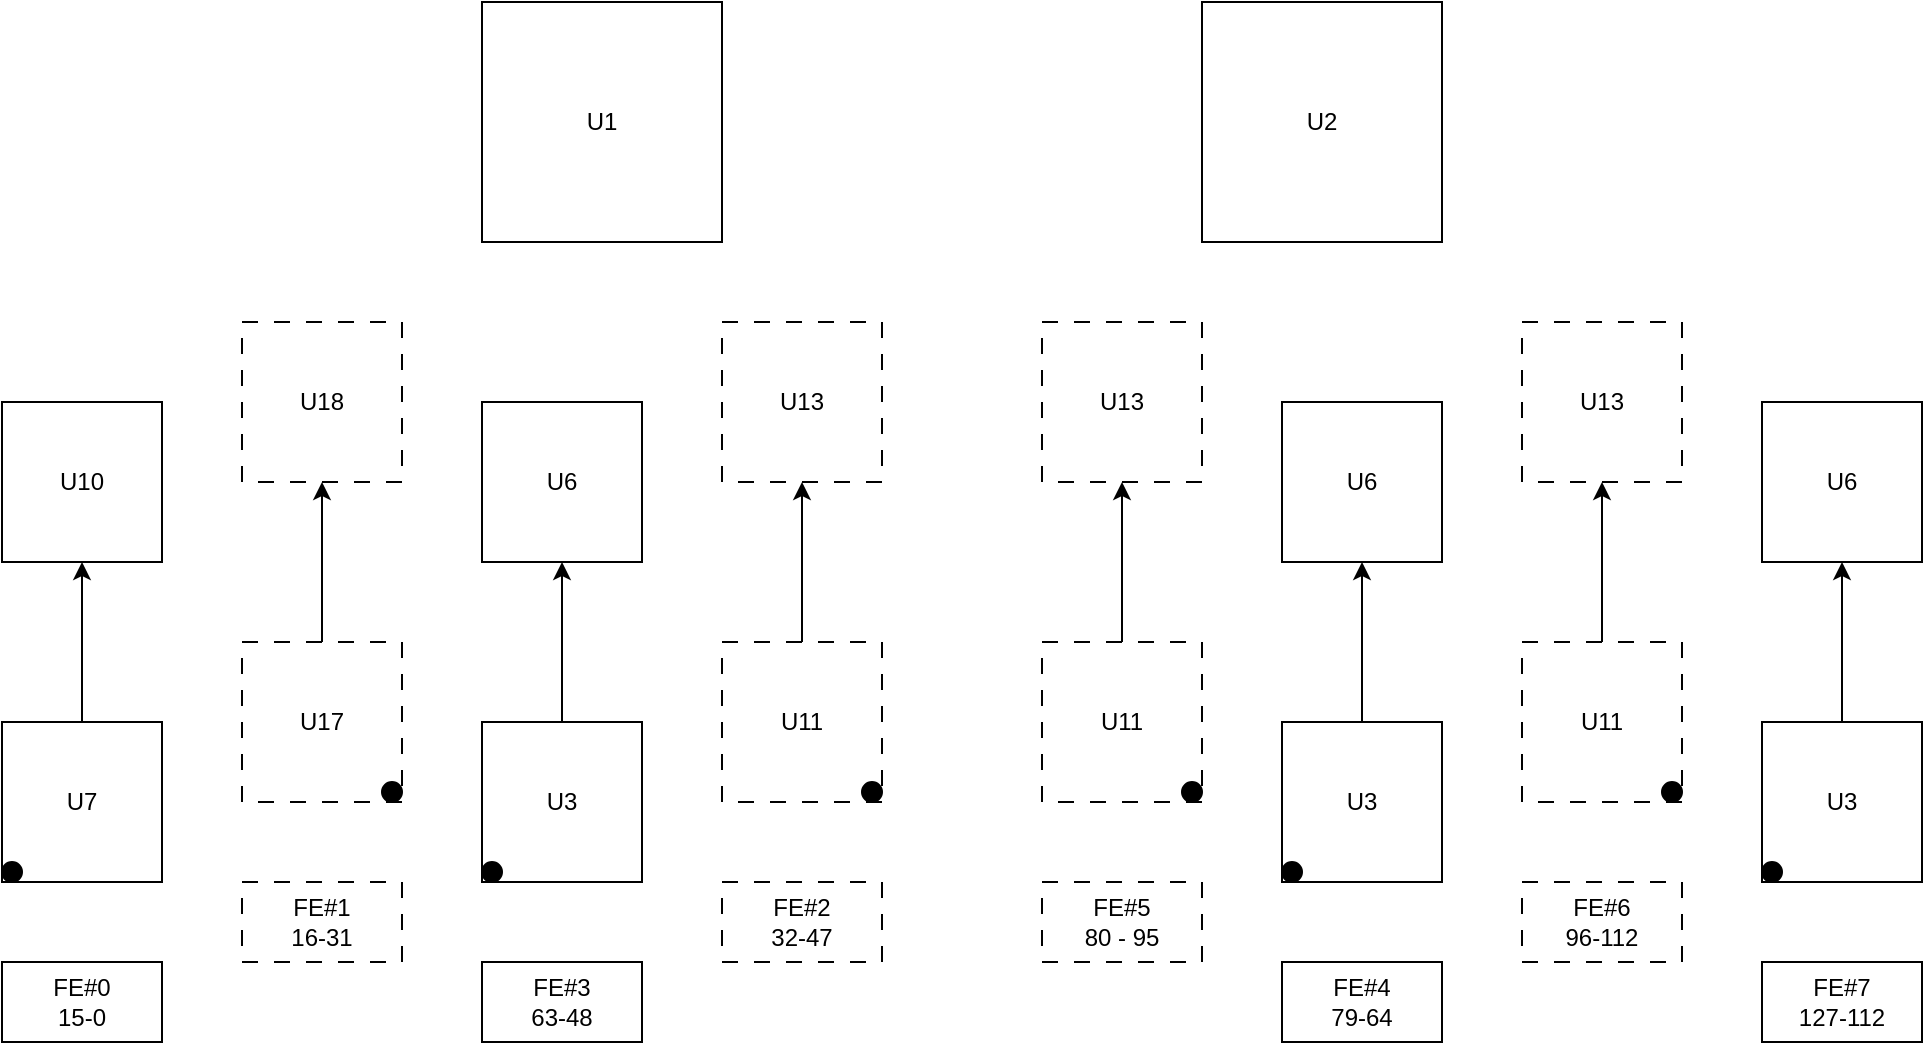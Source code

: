 <mxfile version="28.1.2">
  <diagram name="Page-1" id="A9jA2gEZG5VGSnpE-niy">
    <mxGraphModel dx="1621" dy="871" grid="1" gridSize="10" guides="1" tooltips="1" connect="1" arrows="1" fold="1" page="1" pageScale="1" pageWidth="1100" pageHeight="850" math="0" shadow="0">
      <root>
        <mxCell id="0" />
        <mxCell id="1" parent="0" />
        <mxCell id="WQZsSQplvxRrFOOx9UGh-1" value="U1" style="rounded=0;whiteSpace=wrap;html=1;" vertex="1" parent="1">
          <mxGeometry x="360" y="120" width="120" height="120" as="geometry" />
        </mxCell>
        <mxCell id="WQZsSQplvxRrFOOx9UGh-2" value="U2" style="rounded=0;whiteSpace=wrap;html=1;" vertex="1" parent="1">
          <mxGeometry x="720" y="120" width="120" height="120" as="geometry" />
        </mxCell>
        <mxCell id="WQZsSQplvxRrFOOx9UGh-3" value="U10" style="rounded=0;whiteSpace=wrap;html=1;" vertex="1" parent="1">
          <mxGeometry x="120" y="320" width="80" height="80" as="geometry" />
        </mxCell>
        <mxCell id="WQZsSQplvxRrFOOx9UGh-4" value="U18" style="rounded=0;whiteSpace=wrap;html=1;dashed=1;dashPattern=8 8;" vertex="1" parent="1">
          <mxGeometry x="240" y="280" width="80" height="80" as="geometry" />
        </mxCell>
        <mxCell id="WQZsSQplvxRrFOOx9UGh-19" style="edgeStyle=orthogonalEdgeStyle;rounded=0;orthogonalLoop=1;jettySize=auto;html=1;exitX=0.5;exitY=0;exitDx=0;exitDy=0;entryX=0.5;entryY=1;entryDx=0;entryDy=0;" edge="1" parent="1" source="WQZsSQplvxRrFOOx9UGh-5" target="WQZsSQplvxRrFOOx9UGh-3">
          <mxGeometry relative="1" as="geometry" />
        </mxCell>
        <mxCell id="WQZsSQplvxRrFOOx9UGh-5" value="U7" style="rounded=0;whiteSpace=wrap;html=1;" vertex="1" parent="1">
          <mxGeometry x="120" y="480" width="80" height="80" as="geometry" />
        </mxCell>
        <mxCell id="WQZsSQplvxRrFOOx9UGh-20" style="edgeStyle=orthogonalEdgeStyle;rounded=0;orthogonalLoop=1;jettySize=auto;html=1;exitX=0.5;exitY=0;exitDx=0;exitDy=0;entryX=0.5;entryY=1;entryDx=0;entryDy=0;" edge="1" parent="1" source="WQZsSQplvxRrFOOx9UGh-6" target="WQZsSQplvxRrFOOx9UGh-4">
          <mxGeometry relative="1" as="geometry" />
        </mxCell>
        <mxCell id="WQZsSQplvxRrFOOx9UGh-6" value="U17" style="rounded=0;whiteSpace=wrap;html=1;dashed=1;dashPattern=8 8;" vertex="1" parent="1">
          <mxGeometry x="240" y="440" width="80" height="80" as="geometry" />
        </mxCell>
        <mxCell id="WQZsSQplvxRrFOOx9UGh-7" value="U6" style="rounded=0;whiteSpace=wrap;html=1;" vertex="1" parent="1">
          <mxGeometry x="360" y="320" width="80" height="80" as="geometry" />
        </mxCell>
        <mxCell id="WQZsSQplvxRrFOOx9UGh-8" value="U13" style="rounded=0;whiteSpace=wrap;html=1;dashed=1;dashPattern=8 8;" vertex="1" parent="1">
          <mxGeometry x="480" y="280" width="80" height="80" as="geometry" />
        </mxCell>
        <mxCell id="WQZsSQplvxRrFOOx9UGh-21" style="edgeStyle=orthogonalEdgeStyle;rounded=0;orthogonalLoop=1;jettySize=auto;html=1;exitX=0.5;exitY=0;exitDx=0;exitDy=0;entryX=0.5;entryY=1;entryDx=0;entryDy=0;" edge="1" parent="1" source="WQZsSQplvxRrFOOx9UGh-9" target="WQZsSQplvxRrFOOx9UGh-7">
          <mxGeometry relative="1" as="geometry" />
        </mxCell>
        <mxCell id="WQZsSQplvxRrFOOx9UGh-9" value="U3" style="rounded=0;whiteSpace=wrap;html=1;" vertex="1" parent="1">
          <mxGeometry x="360" y="480" width="80" height="80" as="geometry" />
        </mxCell>
        <mxCell id="WQZsSQplvxRrFOOx9UGh-22" style="edgeStyle=orthogonalEdgeStyle;rounded=0;orthogonalLoop=1;jettySize=auto;html=1;exitX=0.5;exitY=0;exitDx=0;exitDy=0;entryX=0.5;entryY=1;entryDx=0;entryDy=0;" edge="1" parent="1" source="WQZsSQplvxRrFOOx9UGh-10" target="WQZsSQplvxRrFOOx9UGh-8">
          <mxGeometry relative="1" as="geometry" />
        </mxCell>
        <mxCell id="WQZsSQplvxRrFOOx9UGh-10" value="U11" style="rounded=0;whiteSpace=wrap;html=1;dashed=1;dashPattern=8 8;" vertex="1" parent="1">
          <mxGeometry x="480" y="440" width="80" height="80" as="geometry" />
        </mxCell>
        <mxCell id="WQZsSQplvxRrFOOx9UGh-11" value="U6" style="rounded=0;whiteSpace=wrap;html=1;" vertex="1" parent="1">
          <mxGeometry x="760" y="320" width="80" height="80" as="geometry" />
        </mxCell>
        <mxCell id="WQZsSQplvxRrFOOx9UGh-12" value="U13" style="rounded=0;whiteSpace=wrap;html=1;dashed=1;dashPattern=8 8;" vertex="1" parent="1">
          <mxGeometry x="640" y="280" width="80" height="80" as="geometry" />
        </mxCell>
        <mxCell id="WQZsSQplvxRrFOOx9UGh-24" style="edgeStyle=orthogonalEdgeStyle;rounded=0;orthogonalLoop=1;jettySize=auto;html=1;exitX=0.5;exitY=0;exitDx=0;exitDy=0;entryX=0.5;entryY=1;entryDx=0;entryDy=0;" edge="1" parent="1" source="WQZsSQplvxRrFOOx9UGh-13" target="WQZsSQplvxRrFOOx9UGh-11">
          <mxGeometry relative="1" as="geometry" />
        </mxCell>
        <mxCell id="WQZsSQplvxRrFOOx9UGh-13" value="U3" style="rounded=0;whiteSpace=wrap;html=1;" vertex="1" parent="1">
          <mxGeometry x="760" y="480" width="80" height="80" as="geometry" />
        </mxCell>
        <mxCell id="WQZsSQplvxRrFOOx9UGh-23" style="edgeStyle=orthogonalEdgeStyle;rounded=0;orthogonalLoop=1;jettySize=auto;html=1;exitX=0.5;exitY=0;exitDx=0;exitDy=0;entryX=0.5;entryY=1;entryDx=0;entryDy=0;" edge="1" parent="1" source="WQZsSQplvxRrFOOx9UGh-14" target="WQZsSQplvxRrFOOx9UGh-12">
          <mxGeometry relative="1" as="geometry" />
        </mxCell>
        <mxCell id="WQZsSQplvxRrFOOx9UGh-14" value="U11" style="rounded=0;whiteSpace=wrap;html=1;dashed=1;dashPattern=8 8;" vertex="1" parent="1">
          <mxGeometry x="640" y="440" width="80" height="80" as="geometry" />
        </mxCell>
        <mxCell id="WQZsSQplvxRrFOOx9UGh-15" value="U6" style="rounded=0;whiteSpace=wrap;html=1;" vertex="1" parent="1">
          <mxGeometry x="1000" y="320" width="80" height="80" as="geometry" />
        </mxCell>
        <mxCell id="WQZsSQplvxRrFOOx9UGh-16" value="U13" style="rounded=0;whiteSpace=wrap;html=1;dashed=1;dashPattern=8 8;" vertex="1" parent="1">
          <mxGeometry x="880" y="280" width="80" height="80" as="geometry" />
        </mxCell>
        <mxCell id="WQZsSQplvxRrFOOx9UGh-26" style="edgeStyle=orthogonalEdgeStyle;rounded=0;orthogonalLoop=1;jettySize=auto;html=1;exitX=0.5;exitY=0;exitDx=0;exitDy=0;" edge="1" parent="1" source="WQZsSQplvxRrFOOx9UGh-17" target="WQZsSQplvxRrFOOx9UGh-15">
          <mxGeometry relative="1" as="geometry" />
        </mxCell>
        <mxCell id="WQZsSQplvxRrFOOx9UGh-17" value="U3" style="rounded=0;whiteSpace=wrap;html=1;" vertex="1" parent="1">
          <mxGeometry x="1000" y="480" width="80" height="80" as="geometry" />
        </mxCell>
        <mxCell id="WQZsSQplvxRrFOOx9UGh-25" style="edgeStyle=orthogonalEdgeStyle;rounded=0;orthogonalLoop=1;jettySize=auto;html=1;exitX=0.5;exitY=0;exitDx=0;exitDy=0;entryX=0.5;entryY=1;entryDx=0;entryDy=0;" edge="1" parent="1" source="WQZsSQplvxRrFOOx9UGh-18" target="WQZsSQplvxRrFOOx9UGh-16">
          <mxGeometry relative="1" as="geometry" />
        </mxCell>
        <mxCell id="WQZsSQplvxRrFOOx9UGh-18" value="U11" style="rounded=0;whiteSpace=wrap;html=1;dashed=1;dashPattern=8 8;" vertex="1" parent="1">
          <mxGeometry x="880" y="440" width="80" height="80" as="geometry" />
        </mxCell>
        <mxCell id="WQZsSQplvxRrFOOx9UGh-27" value="FE#1&lt;div&gt;16-31&lt;/div&gt;" style="rounded=0;whiteSpace=wrap;html=1;dashed=1;dashPattern=8 8;" vertex="1" parent="1">
          <mxGeometry x="240" y="560" width="80" height="40" as="geometry" />
        </mxCell>
        <mxCell id="WQZsSQplvxRrFOOx9UGh-28" value="FE#0&lt;div&gt;15-0&lt;/div&gt;" style="rounded=0;whiteSpace=wrap;html=1;" vertex="1" parent="1">
          <mxGeometry x="120" y="600" width="80" height="40" as="geometry" />
        </mxCell>
        <mxCell id="WQZsSQplvxRrFOOx9UGh-29" value="FE#3&lt;div&gt;&lt;span style=&quot;background-color: transparent; color: light-dark(rgb(0, 0, 0), rgb(255, 255, 255));&quot;&gt;63-48&lt;/span&gt;&lt;/div&gt;" style="rounded=0;whiteSpace=wrap;html=1;" vertex="1" parent="1">
          <mxGeometry x="360" y="600" width="80" height="40" as="geometry" />
        </mxCell>
        <mxCell id="WQZsSQplvxRrFOOx9UGh-30" value="FE#2&lt;div&gt;32-47&lt;/div&gt;" style="rounded=0;whiteSpace=wrap;html=1;dashed=1;dashPattern=8 8;" vertex="1" parent="1">
          <mxGeometry x="480" y="560" width="80" height="40" as="geometry" />
        </mxCell>
        <mxCell id="WQZsSQplvxRrFOOx9UGh-31" value="FE#4&lt;div&gt;79-64&lt;/div&gt;" style="rounded=0;whiteSpace=wrap;html=1;" vertex="1" parent="1">
          <mxGeometry x="760" y="600" width="80" height="40" as="geometry" />
        </mxCell>
        <mxCell id="WQZsSQplvxRrFOOx9UGh-32" value="FE#7&lt;div&gt;127-112&lt;/div&gt;" style="rounded=0;whiteSpace=wrap;html=1;" vertex="1" parent="1">
          <mxGeometry x="1000" y="600" width="80" height="40" as="geometry" />
        </mxCell>
        <mxCell id="WQZsSQplvxRrFOOx9UGh-33" value="FE#5&lt;div&gt;80 - 95&lt;/div&gt;" style="rounded=0;whiteSpace=wrap;html=1;dashed=1;dashPattern=8 8;" vertex="1" parent="1">
          <mxGeometry x="640" y="560" width="80" height="40" as="geometry" />
        </mxCell>
        <mxCell id="WQZsSQplvxRrFOOx9UGh-34" value="FE#6&lt;div&gt;96-112&lt;/div&gt;" style="rounded=0;whiteSpace=wrap;html=1;dashed=1;dashPattern=8 8;" vertex="1" parent="1">
          <mxGeometry x="880" y="560" width="80" height="40" as="geometry" />
        </mxCell>
        <mxCell id="WQZsSQplvxRrFOOx9UGh-35" value="" style="ellipse;whiteSpace=wrap;html=1;aspect=fixed;fillColor=#000000;" vertex="1" parent="1">
          <mxGeometry x="120" y="550" width="10" height="10" as="geometry" />
        </mxCell>
        <mxCell id="WQZsSQplvxRrFOOx9UGh-36" value="" style="ellipse;whiteSpace=wrap;html=1;aspect=fixed;fillColor=#000000;" vertex="1" parent="1">
          <mxGeometry x="360" y="550" width="10" height="10" as="geometry" />
        </mxCell>
        <mxCell id="WQZsSQplvxRrFOOx9UGh-37" value="" style="ellipse;whiteSpace=wrap;html=1;aspect=fixed;fillColor=#000000;" vertex="1" parent="1">
          <mxGeometry x="760" y="550" width="10" height="10" as="geometry" />
        </mxCell>
        <mxCell id="WQZsSQplvxRrFOOx9UGh-38" value="" style="ellipse;whiteSpace=wrap;html=1;aspect=fixed;fillColor=#000000;" vertex="1" parent="1">
          <mxGeometry x="1000" y="550" width="10" height="10" as="geometry" />
        </mxCell>
        <mxCell id="WQZsSQplvxRrFOOx9UGh-39" value="" style="ellipse;whiteSpace=wrap;html=1;aspect=fixed;fillColor=#000000;" vertex="1" parent="1">
          <mxGeometry x="310" y="510" width="10" height="10" as="geometry" />
        </mxCell>
        <mxCell id="WQZsSQplvxRrFOOx9UGh-40" value="" style="ellipse;whiteSpace=wrap;html=1;aspect=fixed;fillColor=#000000;" vertex="1" parent="1">
          <mxGeometry x="550" y="510" width="10" height="10" as="geometry" />
        </mxCell>
        <mxCell id="WQZsSQplvxRrFOOx9UGh-41" value="" style="ellipse;whiteSpace=wrap;html=1;aspect=fixed;fillColor=#000000;" vertex="1" parent="1">
          <mxGeometry x="950" y="510" width="10" height="10" as="geometry" />
        </mxCell>
        <mxCell id="WQZsSQplvxRrFOOx9UGh-42" value="" style="ellipse;whiteSpace=wrap;html=1;aspect=fixed;fillColor=#000000;" vertex="1" parent="1">
          <mxGeometry x="710" y="510" width="10" height="10" as="geometry" />
        </mxCell>
      </root>
    </mxGraphModel>
  </diagram>
</mxfile>
